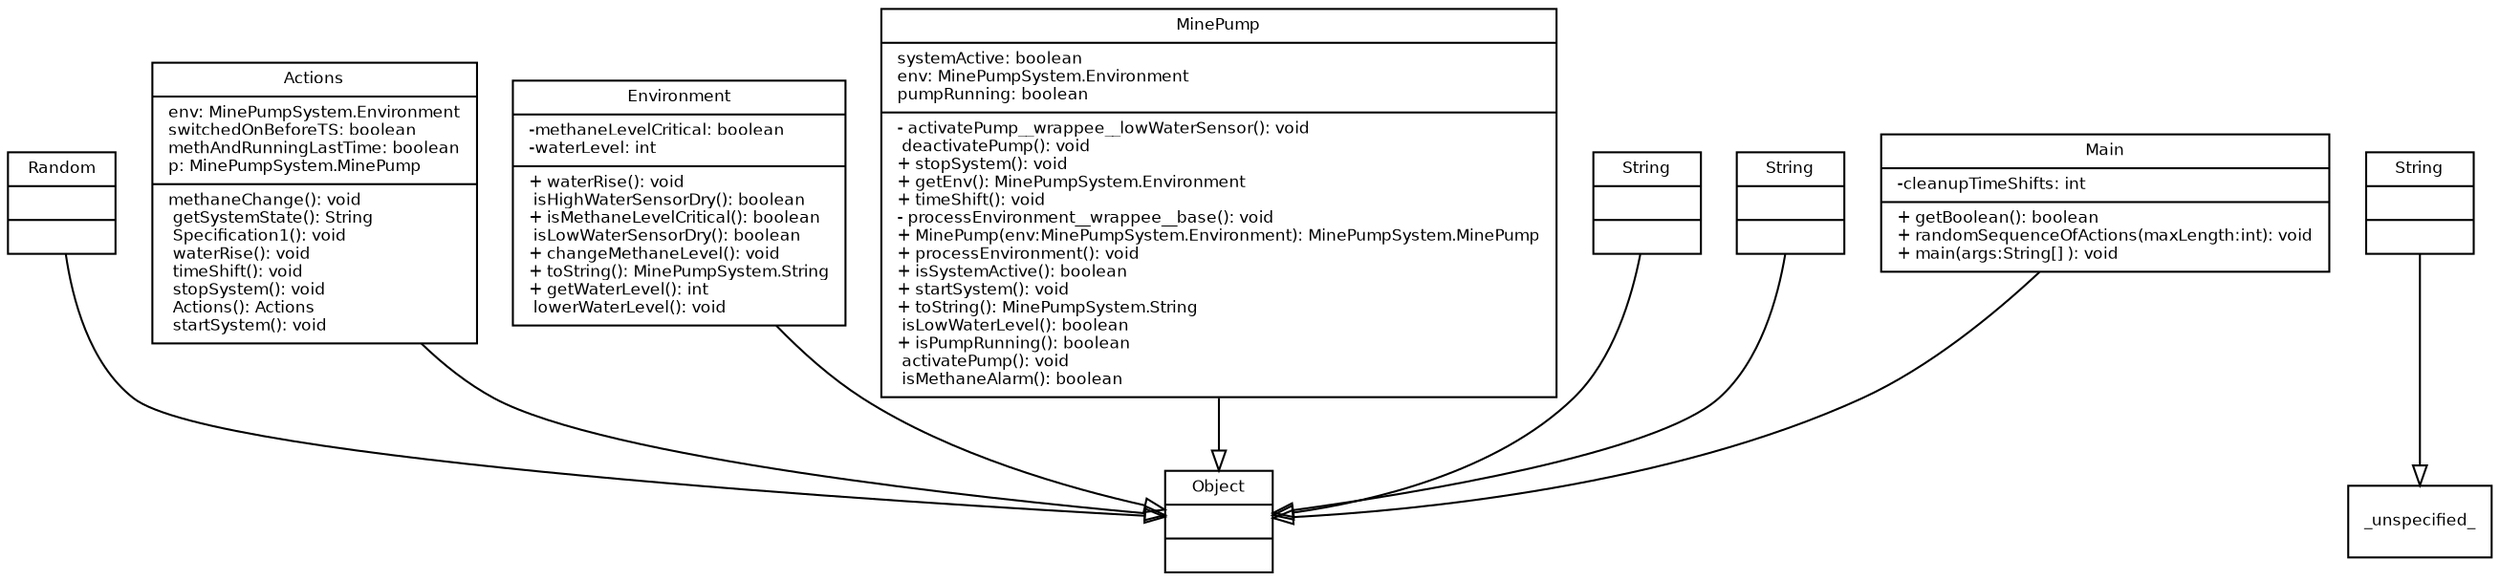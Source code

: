 digraph TypeHierarchy { 
        fontname = "Bitstream Vera Sans"
        fontsize = 8

        node [
                  fontname = "Bitstream Vera Sans"
                  fontsize = 8
                  shape = "record"
        ]

        edge [
                  fontname = "Bitstream Vera Sans"
                  fontsize = 8
        ]

        Random [
                  label = "{Random||}"
        ]

        Actions [
                  label = "{Actions|env: MinePumpSystem.Environment\lswitchedOnBeforeTS: boolean\lmethAndRunningLastTime: boolean\lp: MinePumpSystem.MinePump\l| methaneChange(): void\l getSystemState(): String\l Specification1(): void\l waterRise(): void\l timeShift(): void\l stopSystem(): void\l Actions(): Actions\l startSystem(): void\l}"
        ]

        MinePumpSystem_Environment [
                  label = "{Environment|-methaneLevelCritical: boolean\l-waterLevel: int\l|+ waterRise(): void\l isHighWaterSensorDry(): boolean\l+ isMethaneLevelCritical(): boolean\l isLowWaterSensorDry(): boolean\l+ changeMethaneLevel(): void\l+ toString(): MinePumpSystem.String\l+ getWaterLevel(): int\l lowerWaterLevel(): void\l}"
        ]

        MinePumpSystem_MinePump [
                  label = "{MinePump|systemActive: boolean\lenv: MinePumpSystem.Environment\lpumpRunning: boolean\l|- activatePump__wrappee__lowWaterSensor(): void\l deactivatePump(): void\l+ stopSystem(): void\l+ getEnv(): MinePumpSystem.Environment\l+ timeShift(): void\l- processEnvironment__wrappee__base(): void\l+ MinePump(env:MinePumpSystem.Environment): MinePumpSystem.MinePump\l+ processEnvironment(): void\l+ isSystemActive(): boolean\l+ startSystem(): void\l+ toString(): MinePumpSystem.String\l isLowWaterLevel(): boolean\l+ isPumpRunning(): boolean\l activatePump(): void\l isMethaneAlarm(): boolean\l}"
        ]

        String [
                  label = "{String||}"
        ]

        java_lang_String [
                  label = "{String||}"
        ]

        java_lang_Object [
                  label = "{Object||}"
        ]

        MinePumpSystem_String [
                  label = "{String||}"
        ]

        Main [
                  label = "{Main|-cleanupTimeShifts: int\l|+ getBoolean(): boolean\l+ randomSequenceOfActions(maxLength:int): void\l+ main(args:String[] ): void\l}"
        ]

        edge [
                  arrowhead = "empty"
                  style = "solid"
                  arrowtail = "none"
        ]

        Random -> java_lang_Object
        Actions -> java_lang_Object
        MinePumpSystem_Environment -> java_lang_Object
        MinePumpSystem_MinePump -> java_lang_Object
        String -> _unspecified_
        java_lang_String -> java_lang_Object
        MinePumpSystem_String -> java_lang_Object
        Main -> java_lang_Object
        edge [
                  arrowhead = "empty"
                  style = "dashed"
                  arrowtail = "none"
        ]

        edge [
                  arrowhead = "normal"
                  style = "solid"
                  arrowtail = "odot"
        ]

}
